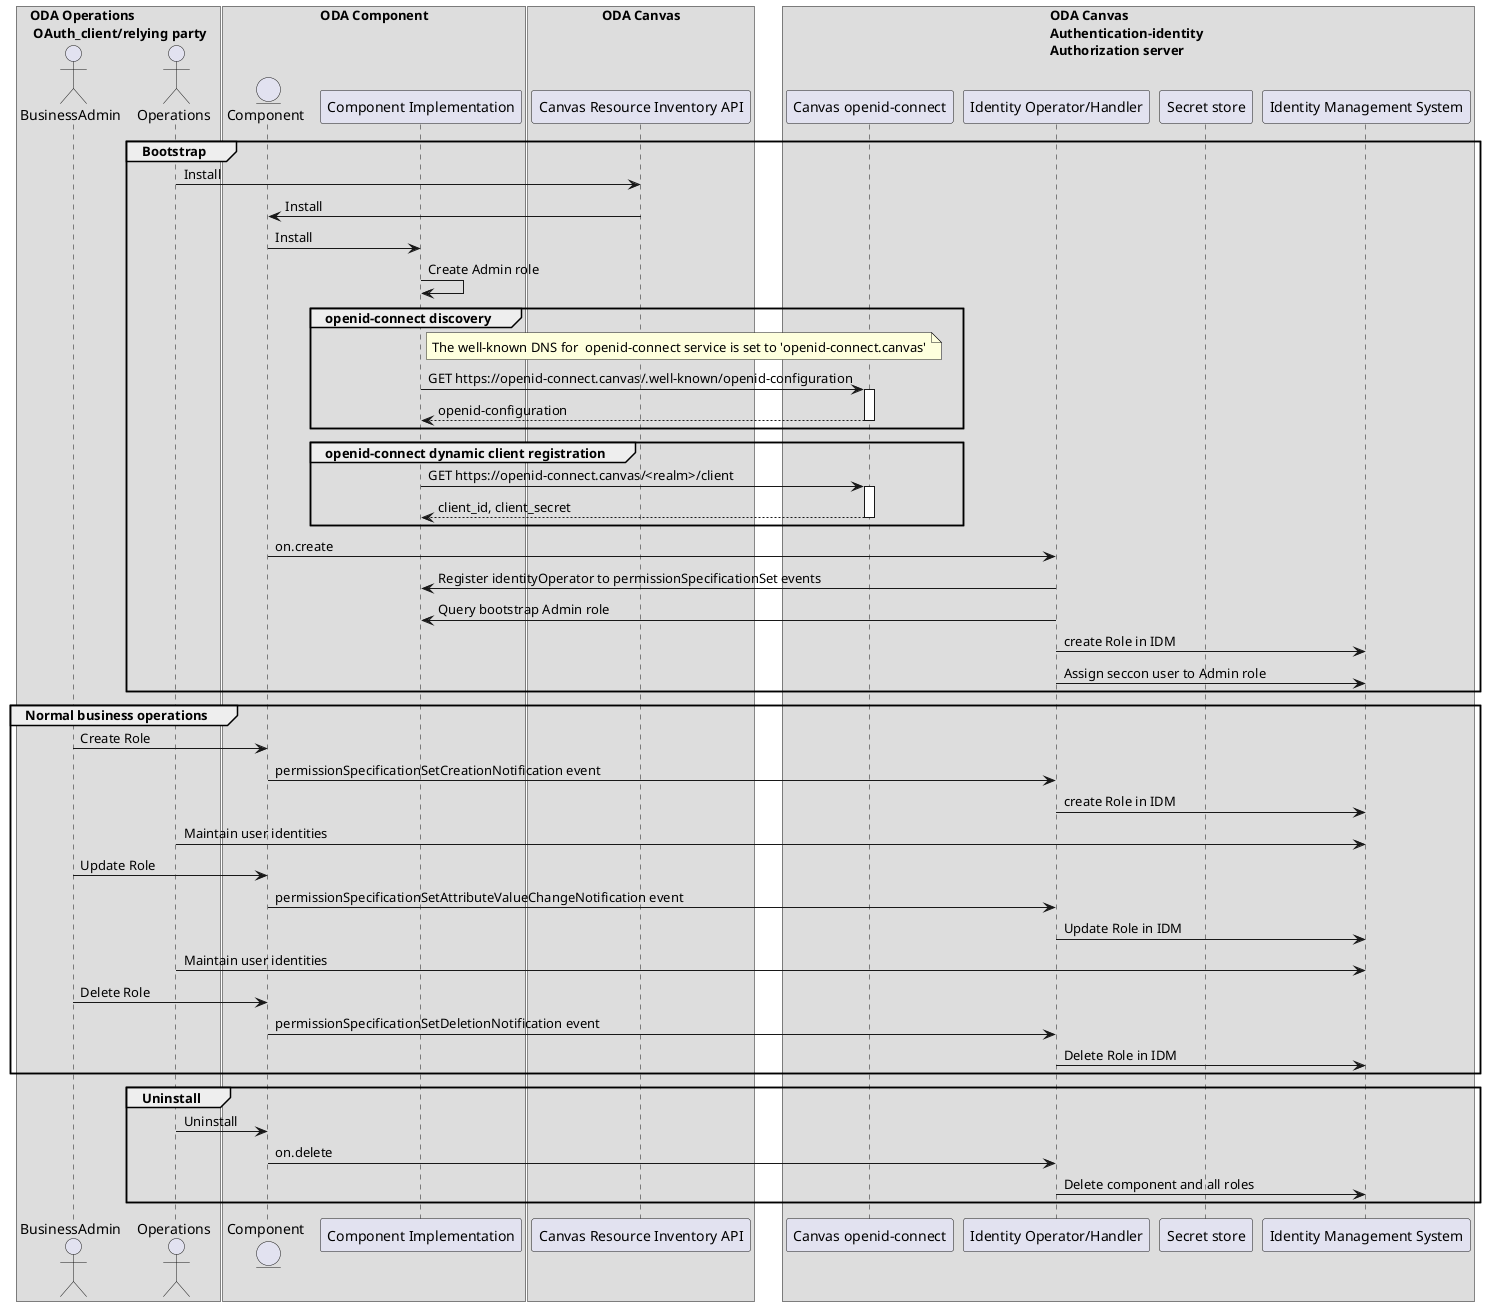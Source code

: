 @startuml

!define Swimlane1

box "ODA Operations \n OAuth_client/relying party"
    actor BusinessAdmin
    actor Operations
end box


box "ODA Component"
    entity Component
    participant "Component Implementation" as ComponentImplementation
end box
box "ODA Canvas"
    participant "Canvas Resource Inventory API"
end box

box "ODA Canvas \nAuthentication-identity \nAuthorization server"
    participant "Canvas openid-connect" as S1
    participant "Identity Operator/Handler" as identityOperator
    participant "Secret store" as SecretStore
    participant "Identity Management System" as IDM
end box



group Bootstrap
"Canvas Resource Inventory API" <- Operations : Install
Component <- "Canvas Resource Inventory API" : Install
Component -> ComponentImplementation : Install
ComponentImplementation -> ComponentImplementation: Create Admin role

group openid-connect discovery
note right of ComponentImplementation
    The well-known DNS for  openid-connect service is set to 'openid-connect.canvas'
end note
ComponentImplementation -> S1++: GET https://openid-connect.canvas/.well-known/openid-configuration
return openid-configuration
end group

group openid-connect dynamic client registration
ComponentImplementation -> S1++: GET https://openid-connect.canvas/<realm>/client
return client_id, client_secret
end group

Component -> identityOperator: on.create 

identityOperator -> ComponentImplementation: Register identityOperator to permissionSpecificationSet events

identityOperator -> ComponentImplementation : Query bootstrap Admin role
identityOperator -> IDM: create Role in IDM
identityOperator -> IDM: Assign seccon user to Admin role

end 
group Normal business operations

BusinessAdmin -> Component: Create Role
Component-> identityOperator: permissionSpecificationSetCreationNotification event
identityOperator -> IDM: create Role in IDM
Operations->IDM  : Maintain user identities
BusinessAdmin -> Component: Update Role
Component-> identityOperator: permissionSpecificationSetAttributeValueChangeNotification event
identityOperator -> IDM: Update Role in IDM
Operations->IDM  : Maintain user identities
BusinessAdmin -> Component: Delete Role
Component-> identityOperator: permissionSpecificationSetDeletionNotification event
identityOperator -> IDM: Delete Role in IDM

end
group Uninstall
Operations -> Component  : Uninstall
Component -> identityOperator: on.delete 
identityOperator -> IDM: Delete component and all roles
end

@enduml
